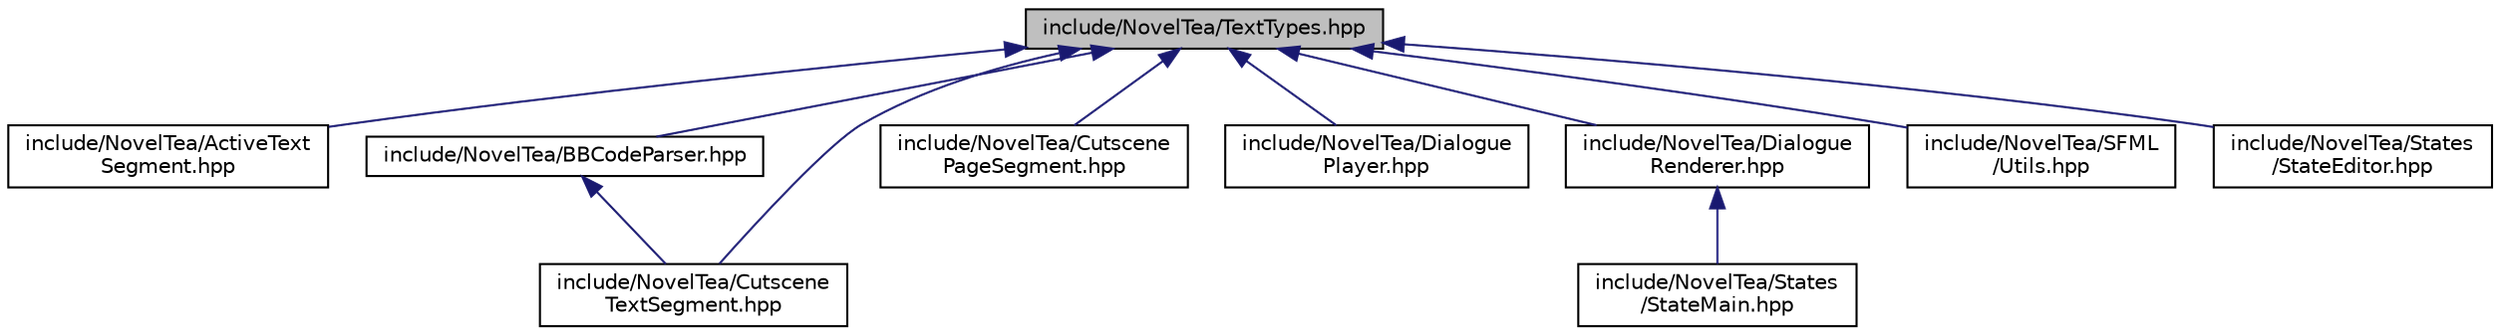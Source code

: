 digraph "include/NovelTea/TextTypes.hpp"
{
 // LATEX_PDF_SIZE
  bgcolor="transparent";
  edge [fontname="Helvetica",fontsize="10",labelfontname="Helvetica",labelfontsize="10"];
  node [fontname="Helvetica",fontsize="10",shape=record];
  Node1 [label="include/NovelTea/TextTypes.hpp",height=0.2,width=0.4,color="black", fillcolor="grey75", style="filled", fontcolor="black",tooltip=" "];
  Node1 -> Node2 [dir="back",color="midnightblue",fontsize="10",style="solid",fontname="Helvetica"];
  Node2 [label="include/NovelTea/ActiveText\lSegment.hpp",height=0.2,width=0.4,color="black",URL="$_active_text_segment_8hpp.htm",tooltip=" "];
  Node1 -> Node3 [dir="back",color="midnightblue",fontsize="10",style="solid",fontname="Helvetica"];
  Node3 [label="include/NovelTea/BBCodeParser.hpp",height=0.2,width=0.4,color="black",URL="$_b_b_code_parser_8hpp.htm",tooltip=" "];
  Node3 -> Node4 [dir="back",color="midnightblue",fontsize="10",style="solid",fontname="Helvetica"];
  Node4 [label="include/NovelTea/Cutscene\lTextSegment.hpp",height=0.2,width=0.4,color="black",URL="$_cutscene_text_segment_8hpp.htm",tooltip=" "];
  Node1 -> Node5 [dir="back",color="midnightblue",fontsize="10",style="solid",fontname="Helvetica"];
  Node5 [label="include/NovelTea/Cutscene\lPageSegment.hpp",height=0.2,width=0.4,color="black",URL="$_cutscene_page_segment_8hpp.htm",tooltip=" "];
  Node1 -> Node4 [dir="back",color="midnightblue",fontsize="10",style="solid",fontname="Helvetica"];
  Node1 -> Node6 [dir="back",color="midnightblue",fontsize="10",style="solid",fontname="Helvetica"];
  Node6 [label="include/NovelTea/Dialogue\lPlayer.hpp",height=0.2,width=0.4,color="black",URL="$_dialogue_player_8hpp.htm",tooltip=" "];
  Node1 -> Node7 [dir="back",color="midnightblue",fontsize="10",style="solid",fontname="Helvetica"];
  Node7 [label="include/NovelTea/Dialogue\lRenderer.hpp",height=0.2,width=0.4,color="black",URL="$_dialogue_renderer_8hpp.htm",tooltip=" "];
  Node7 -> Node8 [dir="back",color="midnightblue",fontsize="10",style="solid",fontname="Helvetica"];
  Node8 [label="include/NovelTea/States\l/StateMain.hpp",height=0.2,width=0.4,color="black",URL="$_state_main_8hpp.htm",tooltip=" "];
  Node1 -> Node9 [dir="back",color="midnightblue",fontsize="10",style="solid",fontname="Helvetica"];
  Node9 [label="include/NovelTea/SFML\l/Utils.hpp",height=0.2,width=0.4,color="black",URL="$_s_f_m_l_2_utils_8hpp.htm",tooltip=" "];
  Node1 -> Node10 [dir="back",color="midnightblue",fontsize="10",style="solid",fontname="Helvetica"];
  Node10 [label="include/NovelTea/States\l/StateEditor.hpp",height=0.2,width=0.4,color="black",URL="$_state_editor_8hpp.htm",tooltip=" "];
}
